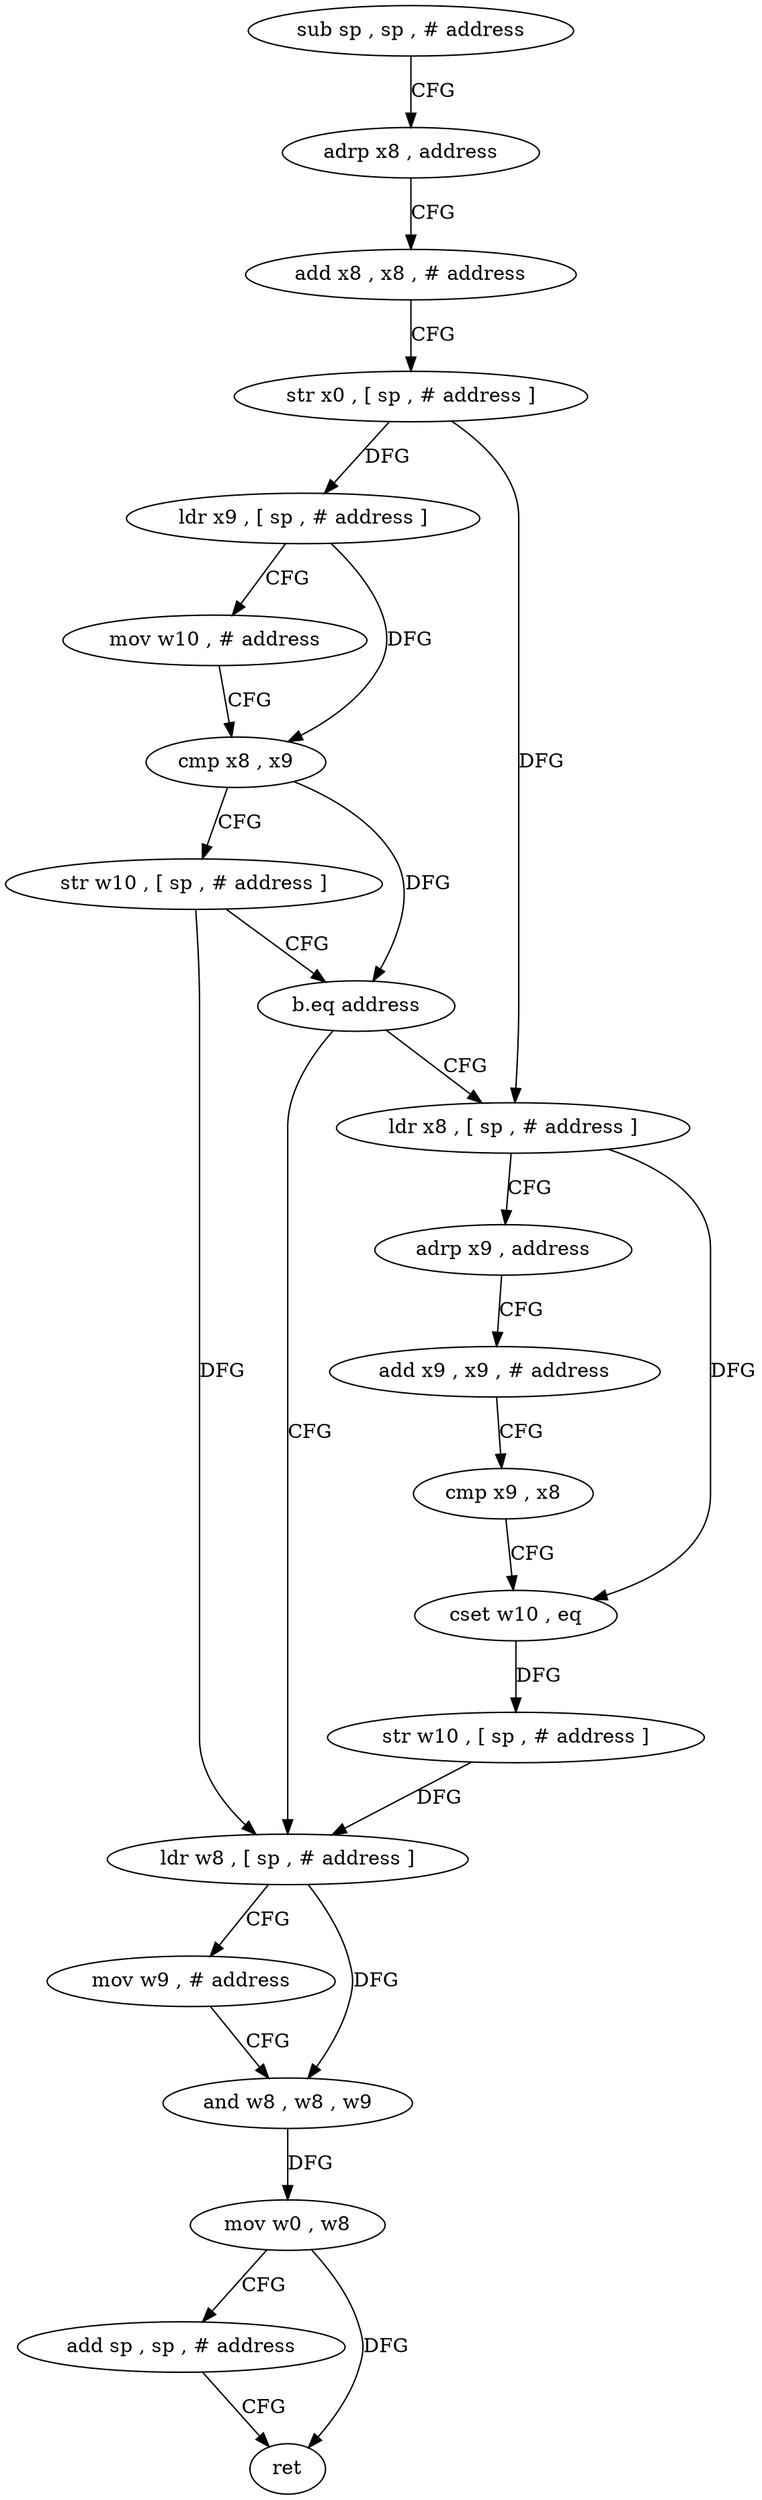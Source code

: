 digraph "func" {
"4251452" [label = "sub sp , sp , # address" ]
"4251456" [label = "adrp x8 , address" ]
"4251460" [label = "add x8 , x8 , # address" ]
"4251464" [label = "str x0 , [ sp , # address ]" ]
"4251468" [label = "ldr x9 , [ sp , # address ]" ]
"4251472" [label = "mov w10 , # address" ]
"4251476" [label = "cmp x8 , x9" ]
"4251480" [label = "str w10 , [ sp , # address ]" ]
"4251484" [label = "b.eq address" ]
"4251512" [label = "ldr w8 , [ sp , # address ]" ]
"4251488" [label = "ldr x8 , [ sp , # address ]" ]
"4251516" [label = "mov w9 , # address" ]
"4251520" [label = "and w8 , w8 , w9" ]
"4251524" [label = "mov w0 , w8" ]
"4251528" [label = "add sp , sp , # address" ]
"4251532" [label = "ret" ]
"4251492" [label = "adrp x9 , address" ]
"4251496" [label = "add x9 , x9 , # address" ]
"4251500" [label = "cmp x9 , x8" ]
"4251504" [label = "cset w10 , eq" ]
"4251508" [label = "str w10 , [ sp , # address ]" ]
"4251452" -> "4251456" [ label = "CFG" ]
"4251456" -> "4251460" [ label = "CFG" ]
"4251460" -> "4251464" [ label = "CFG" ]
"4251464" -> "4251468" [ label = "DFG" ]
"4251464" -> "4251488" [ label = "DFG" ]
"4251468" -> "4251472" [ label = "CFG" ]
"4251468" -> "4251476" [ label = "DFG" ]
"4251472" -> "4251476" [ label = "CFG" ]
"4251476" -> "4251480" [ label = "CFG" ]
"4251476" -> "4251484" [ label = "DFG" ]
"4251480" -> "4251484" [ label = "CFG" ]
"4251480" -> "4251512" [ label = "DFG" ]
"4251484" -> "4251512" [ label = "CFG" ]
"4251484" -> "4251488" [ label = "CFG" ]
"4251512" -> "4251516" [ label = "CFG" ]
"4251512" -> "4251520" [ label = "DFG" ]
"4251488" -> "4251492" [ label = "CFG" ]
"4251488" -> "4251504" [ label = "DFG" ]
"4251516" -> "4251520" [ label = "CFG" ]
"4251520" -> "4251524" [ label = "DFG" ]
"4251524" -> "4251528" [ label = "CFG" ]
"4251524" -> "4251532" [ label = "DFG" ]
"4251528" -> "4251532" [ label = "CFG" ]
"4251492" -> "4251496" [ label = "CFG" ]
"4251496" -> "4251500" [ label = "CFG" ]
"4251500" -> "4251504" [ label = "CFG" ]
"4251504" -> "4251508" [ label = "DFG" ]
"4251508" -> "4251512" [ label = "DFG" ]
}
